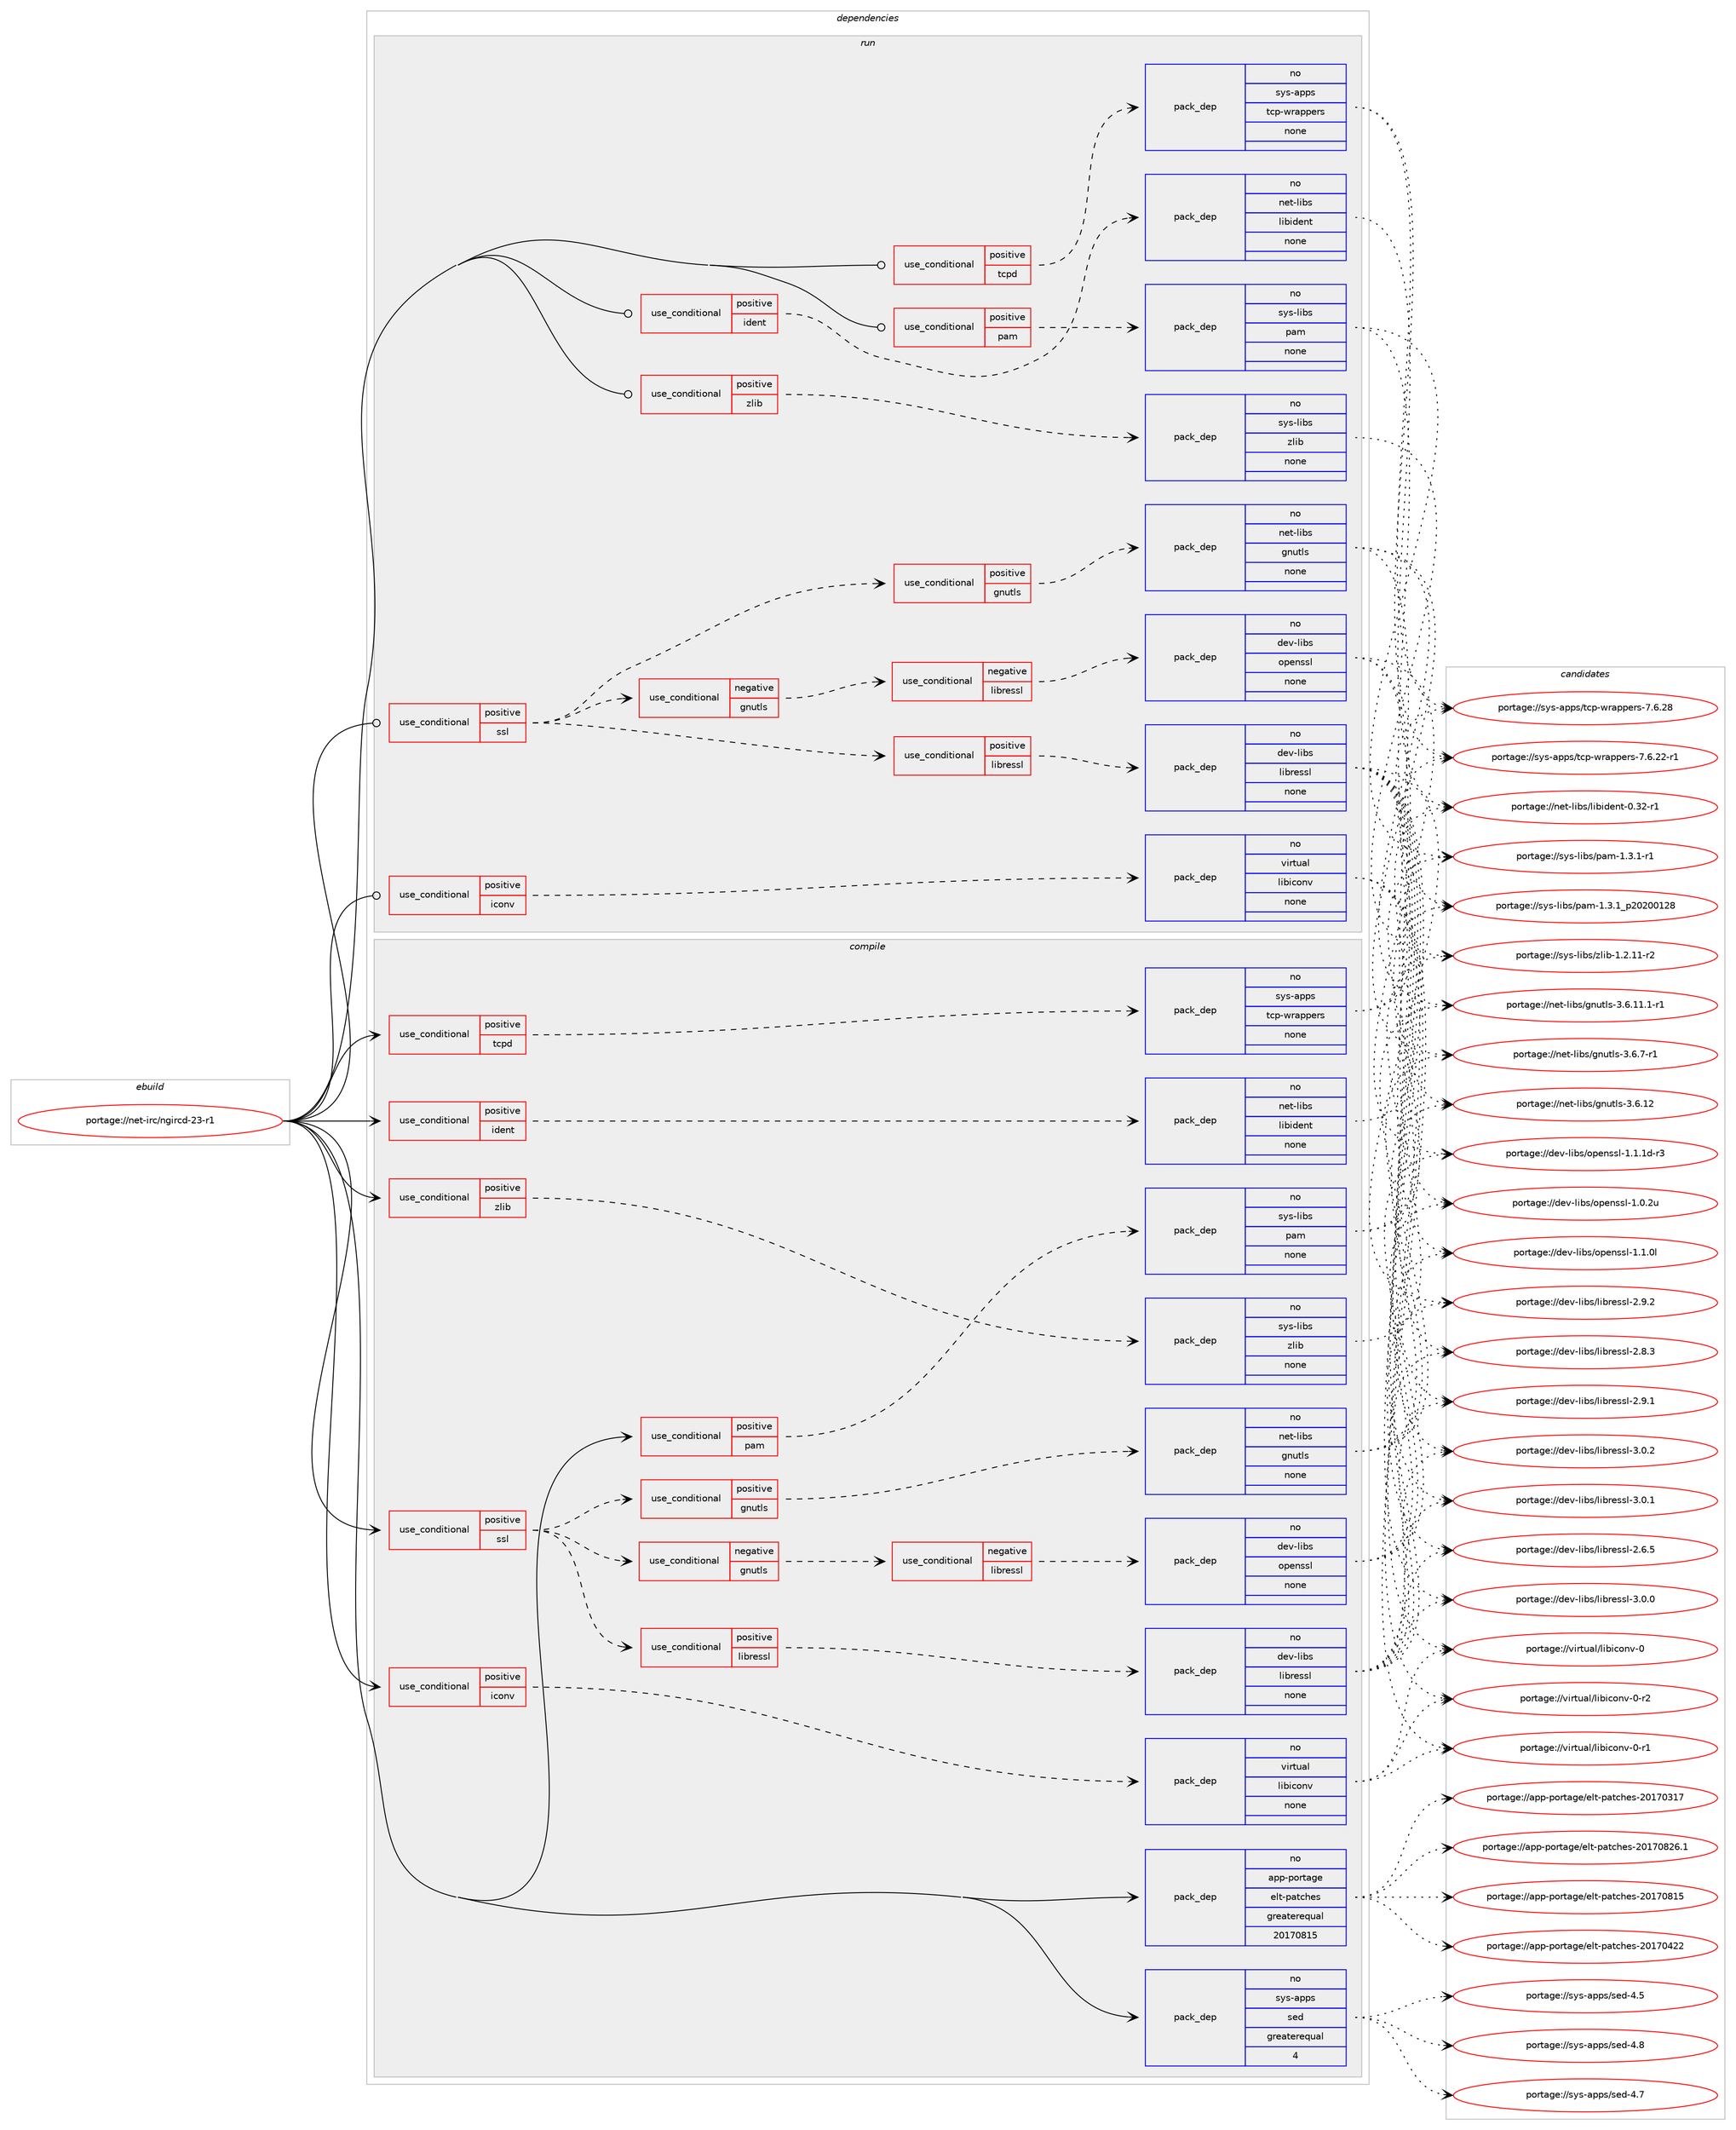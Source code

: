 digraph prolog {

# *************
# Graph options
# *************

newrank=true;
concentrate=true;
compound=true;
graph [rankdir=LR,fontname=Helvetica,fontsize=10,ranksep=1.5];#, ranksep=2.5, nodesep=0.2];
edge  [arrowhead=vee];
node  [fontname=Helvetica,fontsize=10];

# **********
# The ebuild
# **********

subgraph cluster_leftcol {
color=gray;
rank=same;
label=<<i>ebuild</i>>;
id [label="portage://net-irc/ngircd-23-r1", color=red, width=4, href="../net-irc/ngircd-23-r1.svg"];
}

# ****************
# The dependencies
# ****************

subgraph cluster_midcol {
color=gray;
label=<<i>dependencies</i>>;
subgraph cluster_compile {
fillcolor="#eeeeee";
style=filled;
label=<<i>compile</i>>;
subgraph cond29614 {
dependency137067 [label=<<TABLE BORDER="0" CELLBORDER="1" CELLSPACING="0" CELLPADDING="4"><TR><TD ROWSPAN="3" CELLPADDING="10">use_conditional</TD></TR><TR><TD>positive</TD></TR><TR><TD>iconv</TD></TR></TABLE>>, shape=none, color=red];
subgraph pack105158 {
dependency137068 [label=<<TABLE BORDER="0" CELLBORDER="1" CELLSPACING="0" CELLPADDING="4" WIDTH="220"><TR><TD ROWSPAN="6" CELLPADDING="30">pack_dep</TD></TR><TR><TD WIDTH="110">no</TD></TR><TR><TD>virtual</TD></TR><TR><TD>libiconv</TD></TR><TR><TD>none</TD></TR><TR><TD></TD></TR></TABLE>>, shape=none, color=blue];
}
dependency137067:e -> dependency137068:w [weight=20,style="dashed",arrowhead="vee"];
}
id:e -> dependency137067:w [weight=20,style="solid",arrowhead="vee"];
subgraph cond29615 {
dependency137069 [label=<<TABLE BORDER="0" CELLBORDER="1" CELLSPACING="0" CELLPADDING="4"><TR><TD ROWSPAN="3" CELLPADDING="10">use_conditional</TD></TR><TR><TD>positive</TD></TR><TR><TD>ident</TD></TR></TABLE>>, shape=none, color=red];
subgraph pack105159 {
dependency137070 [label=<<TABLE BORDER="0" CELLBORDER="1" CELLSPACING="0" CELLPADDING="4" WIDTH="220"><TR><TD ROWSPAN="6" CELLPADDING="30">pack_dep</TD></TR><TR><TD WIDTH="110">no</TD></TR><TR><TD>net-libs</TD></TR><TR><TD>libident</TD></TR><TR><TD>none</TD></TR><TR><TD></TD></TR></TABLE>>, shape=none, color=blue];
}
dependency137069:e -> dependency137070:w [weight=20,style="dashed",arrowhead="vee"];
}
id:e -> dependency137069:w [weight=20,style="solid",arrowhead="vee"];
subgraph cond29616 {
dependency137071 [label=<<TABLE BORDER="0" CELLBORDER="1" CELLSPACING="0" CELLPADDING="4"><TR><TD ROWSPAN="3" CELLPADDING="10">use_conditional</TD></TR><TR><TD>positive</TD></TR><TR><TD>pam</TD></TR></TABLE>>, shape=none, color=red];
subgraph pack105160 {
dependency137072 [label=<<TABLE BORDER="0" CELLBORDER="1" CELLSPACING="0" CELLPADDING="4" WIDTH="220"><TR><TD ROWSPAN="6" CELLPADDING="30">pack_dep</TD></TR><TR><TD WIDTH="110">no</TD></TR><TR><TD>sys-libs</TD></TR><TR><TD>pam</TD></TR><TR><TD>none</TD></TR><TR><TD></TD></TR></TABLE>>, shape=none, color=blue];
}
dependency137071:e -> dependency137072:w [weight=20,style="dashed",arrowhead="vee"];
}
id:e -> dependency137071:w [weight=20,style="solid",arrowhead="vee"];
subgraph cond29617 {
dependency137073 [label=<<TABLE BORDER="0" CELLBORDER="1" CELLSPACING="0" CELLPADDING="4"><TR><TD ROWSPAN="3" CELLPADDING="10">use_conditional</TD></TR><TR><TD>positive</TD></TR><TR><TD>ssl</TD></TR></TABLE>>, shape=none, color=red];
subgraph cond29618 {
dependency137074 [label=<<TABLE BORDER="0" CELLBORDER="1" CELLSPACING="0" CELLPADDING="4"><TR><TD ROWSPAN="3" CELLPADDING="10">use_conditional</TD></TR><TR><TD>negative</TD></TR><TR><TD>gnutls</TD></TR></TABLE>>, shape=none, color=red];
subgraph cond29619 {
dependency137075 [label=<<TABLE BORDER="0" CELLBORDER="1" CELLSPACING="0" CELLPADDING="4"><TR><TD ROWSPAN="3" CELLPADDING="10">use_conditional</TD></TR><TR><TD>negative</TD></TR><TR><TD>libressl</TD></TR></TABLE>>, shape=none, color=red];
subgraph pack105161 {
dependency137076 [label=<<TABLE BORDER="0" CELLBORDER="1" CELLSPACING="0" CELLPADDING="4" WIDTH="220"><TR><TD ROWSPAN="6" CELLPADDING="30">pack_dep</TD></TR><TR><TD WIDTH="110">no</TD></TR><TR><TD>dev-libs</TD></TR><TR><TD>openssl</TD></TR><TR><TD>none</TD></TR><TR><TD></TD></TR></TABLE>>, shape=none, color=blue];
}
dependency137075:e -> dependency137076:w [weight=20,style="dashed",arrowhead="vee"];
}
dependency137074:e -> dependency137075:w [weight=20,style="dashed",arrowhead="vee"];
}
dependency137073:e -> dependency137074:w [weight=20,style="dashed",arrowhead="vee"];
subgraph cond29620 {
dependency137077 [label=<<TABLE BORDER="0" CELLBORDER="1" CELLSPACING="0" CELLPADDING="4"><TR><TD ROWSPAN="3" CELLPADDING="10">use_conditional</TD></TR><TR><TD>positive</TD></TR><TR><TD>gnutls</TD></TR></TABLE>>, shape=none, color=red];
subgraph pack105162 {
dependency137078 [label=<<TABLE BORDER="0" CELLBORDER="1" CELLSPACING="0" CELLPADDING="4" WIDTH="220"><TR><TD ROWSPAN="6" CELLPADDING="30">pack_dep</TD></TR><TR><TD WIDTH="110">no</TD></TR><TR><TD>net-libs</TD></TR><TR><TD>gnutls</TD></TR><TR><TD>none</TD></TR><TR><TD></TD></TR></TABLE>>, shape=none, color=blue];
}
dependency137077:e -> dependency137078:w [weight=20,style="dashed",arrowhead="vee"];
}
dependency137073:e -> dependency137077:w [weight=20,style="dashed",arrowhead="vee"];
subgraph cond29621 {
dependency137079 [label=<<TABLE BORDER="0" CELLBORDER="1" CELLSPACING="0" CELLPADDING="4"><TR><TD ROWSPAN="3" CELLPADDING="10">use_conditional</TD></TR><TR><TD>positive</TD></TR><TR><TD>libressl</TD></TR></TABLE>>, shape=none, color=red];
subgraph pack105163 {
dependency137080 [label=<<TABLE BORDER="0" CELLBORDER="1" CELLSPACING="0" CELLPADDING="4" WIDTH="220"><TR><TD ROWSPAN="6" CELLPADDING="30">pack_dep</TD></TR><TR><TD WIDTH="110">no</TD></TR><TR><TD>dev-libs</TD></TR><TR><TD>libressl</TD></TR><TR><TD>none</TD></TR><TR><TD></TD></TR></TABLE>>, shape=none, color=blue];
}
dependency137079:e -> dependency137080:w [weight=20,style="dashed",arrowhead="vee"];
}
dependency137073:e -> dependency137079:w [weight=20,style="dashed",arrowhead="vee"];
}
id:e -> dependency137073:w [weight=20,style="solid",arrowhead="vee"];
subgraph cond29622 {
dependency137081 [label=<<TABLE BORDER="0" CELLBORDER="1" CELLSPACING="0" CELLPADDING="4"><TR><TD ROWSPAN="3" CELLPADDING="10">use_conditional</TD></TR><TR><TD>positive</TD></TR><TR><TD>tcpd</TD></TR></TABLE>>, shape=none, color=red];
subgraph pack105164 {
dependency137082 [label=<<TABLE BORDER="0" CELLBORDER="1" CELLSPACING="0" CELLPADDING="4" WIDTH="220"><TR><TD ROWSPAN="6" CELLPADDING="30">pack_dep</TD></TR><TR><TD WIDTH="110">no</TD></TR><TR><TD>sys-apps</TD></TR><TR><TD>tcp-wrappers</TD></TR><TR><TD>none</TD></TR><TR><TD></TD></TR></TABLE>>, shape=none, color=blue];
}
dependency137081:e -> dependency137082:w [weight=20,style="dashed",arrowhead="vee"];
}
id:e -> dependency137081:w [weight=20,style="solid",arrowhead="vee"];
subgraph cond29623 {
dependency137083 [label=<<TABLE BORDER="0" CELLBORDER="1" CELLSPACING="0" CELLPADDING="4"><TR><TD ROWSPAN="3" CELLPADDING="10">use_conditional</TD></TR><TR><TD>positive</TD></TR><TR><TD>zlib</TD></TR></TABLE>>, shape=none, color=red];
subgraph pack105165 {
dependency137084 [label=<<TABLE BORDER="0" CELLBORDER="1" CELLSPACING="0" CELLPADDING="4" WIDTH="220"><TR><TD ROWSPAN="6" CELLPADDING="30">pack_dep</TD></TR><TR><TD WIDTH="110">no</TD></TR><TR><TD>sys-libs</TD></TR><TR><TD>zlib</TD></TR><TR><TD>none</TD></TR><TR><TD></TD></TR></TABLE>>, shape=none, color=blue];
}
dependency137083:e -> dependency137084:w [weight=20,style="dashed",arrowhead="vee"];
}
id:e -> dependency137083:w [weight=20,style="solid",arrowhead="vee"];
subgraph pack105166 {
dependency137085 [label=<<TABLE BORDER="0" CELLBORDER="1" CELLSPACING="0" CELLPADDING="4" WIDTH="220"><TR><TD ROWSPAN="6" CELLPADDING="30">pack_dep</TD></TR><TR><TD WIDTH="110">no</TD></TR><TR><TD>app-portage</TD></TR><TR><TD>elt-patches</TD></TR><TR><TD>greaterequal</TD></TR><TR><TD>20170815</TD></TR></TABLE>>, shape=none, color=blue];
}
id:e -> dependency137085:w [weight=20,style="solid",arrowhead="vee"];
subgraph pack105167 {
dependency137086 [label=<<TABLE BORDER="0" CELLBORDER="1" CELLSPACING="0" CELLPADDING="4" WIDTH="220"><TR><TD ROWSPAN="6" CELLPADDING="30">pack_dep</TD></TR><TR><TD WIDTH="110">no</TD></TR><TR><TD>sys-apps</TD></TR><TR><TD>sed</TD></TR><TR><TD>greaterequal</TD></TR><TR><TD>4</TD></TR></TABLE>>, shape=none, color=blue];
}
id:e -> dependency137086:w [weight=20,style="solid",arrowhead="vee"];
}
subgraph cluster_compileandrun {
fillcolor="#eeeeee";
style=filled;
label=<<i>compile and run</i>>;
}
subgraph cluster_run {
fillcolor="#eeeeee";
style=filled;
label=<<i>run</i>>;
subgraph cond29624 {
dependency137087 [label=<<TABLE BORDER="0" CELLBORDER="1" CELLSPACING="0" CELLPADDING="4"><TR><TD ROWSPAN="3" CELLPADDING="10">use_conditional</TD></TR><TR><TD>positive</TD></TR><TR><TD>iconv</TD></TR></TABLE>>, shape=none, color=red];
subgraph pack105168 {
dependency137088 [label=<<TABLE BORDER="0" CELLBORDER="1" CELLSPACING="0" CELLPADDING="4" WIDTH="220"><TR><TD ROWSPAN="6" CELLPADDING="30">pack_dep</TD></TR><TR><TD WIDTH="110">no</TD></TR><TR><TD>virtual</TD></TR><TR><TD>libiconv</TD></TR><TR><TD>none</TD></TR><TR><TD></TD></TR></TABLE>>, shape=none, color=blue];
}
dependency137087:e -> dependency137088:w [weight=20,style="dashed",arrowhead="vee"];
}
id:e -> dependency137087:w [weight=20,style="solid",arrowhead="odot"];
subgraph cond29625 {
dependency137089 [label=<<TABLE BORDER="0" CELLBORDER="1" CELLSPACING="0" CELLPADDING="4"><TR><TD ROWSPAN="3" CELLPADDING="10">use_conditional</TD></TR><TR><TD>positive</TD></TR><TR><TD>ident</TD></TR></TABLE>>, shape=none, color=red];
subgraph pack105169 {
dependency137090 [label=<<TABLE BORDER="0" CELLBORDER="1" CELLSPACING="0" CELLPADDING="4" WIDTH="220"><TR><TD ROWSPAN="6" CELLPADDING="30">pack_dep</TD></TR><TR><TD WIDTH="110">no</TD></TR><TR><TD>net-libs</TD></TR><TR><TD>libident</TD></TR><TR><TD>none</TD></TR><TR><TD></TD></TR></TABLE>>, shape=none, color=blue];
}
dependency137089:e -> dependency137090:w [weight=20,style="dashed",arrowhead="vee"];
}
id:e -> dependency137089:w [weight=20,style="solid",arrowhead="odot"];
subgraph cond29626 {
dependency137091 [label=<<TABLE BORDER="0" CELLBORDER="1" CELLSPACING="0" CELLPADDING="4"><TR><TD ROWSPAN="3" CELLPADDING="10">use_conditional</TD></TR><TR><TD>positive</TD></TR><TR><TD>pam</TD></TR></TABLE>>, shape=none, color=red];
subgraph pack105170 {
dependency137092 [label=<<TABLE BORDER="0" CELLBORDER="1" CELLSPACING="0" CELLPADDING="4" WIDTH="220"><TR><TD ROWSPAN="6" CELLPADDING="30">pack_dep</TD></TR><TR><TD WIDTH="110">no</TD></TR><TR><TD>sys-libs</TD></TR><TR><TD>pam</TD></TR><TR><TD>none</TD></TR><TR><TD></TD></TR></TABLE>>, shape=none, color=blue];
}
dependency137091:e -> dependency137092:w [weight=20,style="dashed",arrowhead="vee"];
}
id:e -> dependency137091:w [weight=20,style="solid",arrowhead="odot"];
subgraph cond29627 {
dependency137093 [label=<<TABLE BORDER="0" CELLBORDER="1" CELLSPACING="0" CELLPADDING="4"><TR><TD ROWSPAN="3" CELLPADDING="10">use_conditional</TD></TR><TR><TD>positive</TD></TR><TR><TD>ssl</TD></TR></TABLE>>, shape=none, color=red];
subgraph cond29628 {
dependency137094 [label=<<TABLE BORDER="0" CELLBORDER="1" CELLSPACING="0" CELLPADDING="4"><TR><TD ROWSPAN="3" CELLPADDING="10">use_conditional</TD></TR><TR><TD>negative</TD></TR><TR><TD>gnutls</TD></TR></TABLE>>, shape=none, color=red];
subgraph cond29629 {
dependency137095 [label=<<TABLE BORDER="0" CELLBORDER="1" CELLSPACING="0" CELLPADDING="4"><TR><TD ROWSPAN="3" CELLPADDING="10">use_conditional</TD></TR><TR><TD>negative</TD></TR><TR><TD>libressl</TD></TR></TABLE>>, shape=none, color=red];
subgraph pack105171 {
dependency137096 [label=<<TABLE BORDER="0" CELLBORDER="1" CELLSPACING="0" CELLPADDING="4" WIDTH="220"><TR><TD ROWSPAN="6" CELLPADDING="30">pack_dep</TD></TR><TR><TD WIDTH="110">no</TD></TR><TR><TD>dev-libs</TD></TR><TR><TD>openssl</TD></TR><TR><TD>none</TD></TR><TR><TD></TD></TR></TABLE>>, shape=none, color=blue];
}
dependency137095:e -> dependency137096:w [weight=20,style="dashed",arrowhead="vee"];
}
dependency137094:e -> dependency137095:w [weight=20,style="dashed",arrowhead="vee"];
}
dependency137093:e -> dependency137094:w [weight=20,style="dashed",arrowhead="vee"];
subgraph cond29630 {
dependency137097 [label=<<TABLE BORDER="0" CELLBORDER="1" CELLSPACING="0" CELLPADDING="4"><TR><TD ROWSPAN="3" CELLPADDING="10">use_conditional</TD></TR><TR><TD>positive</TD></TR><TR><TD>gnutls</TD></TR></TABLE>>, shape=none, color=red];
subgraph pack105172 {
dependency137098 [label=<<TABLE BORDER="0" CELLBORDER="1" CELLSPACING="0" CELLPADDING="4" WIDTH="220"><TR><TD ROWSPAN="6" CELLPADDING="30">pack_dep</TD></TR><TR><TD WIDTH="110">no</TD></TR><TR><TD>net-libs</TD></TR><TR><TD>gnutls</TD></TR><TR><TD>none</TD></TR><TR><TD></TD></TR></TABLE>>, shape=none, color=blue];
}
dependency137097:e -> dependency137098:w [weight=20,style="dashed",arrowhead="vee"];
}
dependency137093:e -> dependency137097:w [weight=20,style="dashed",arrowhead="vee"];
subgraph cond29631 {
dependency137099 [label=<<TABLE BORDER="0" CELLBORDER="1" CELLSPACING="0" CELLPADDING="4"><TR><TD ROWSPAN="3" CELLPADDING="10">use_conditional</TD></TR><TR><TD>positive</TD></TR><TR><TD>libressl</TD></TR></TABLE>>, shape=none, color=red];
subgraph pack105173 {
dependency137100 [label=<<TABLE BORDER="0" CELLBORDER="1" CELLSPACING="0" CELLPADDING="4" WIDTH="220"><TR><TD ROWSPAN="6" CELLPADDING="30">pack_dep</TD></TR><TR><TD WIDTH="110">no</TD></TR><TR><TD>dev-libs</TD></TR><TR><TD>libressl</TD></TR><TR><TD>none</TD></TR><TR><TD></TD></TR></TABLE>>, shape=none, color=blue];
}
dependency137099:e -> dependency137100:w [weight=20,style="dashed",arrowhead="vee"];
}
dependency137093:e -> dependency137099:w [weight=20,style="dashed",arrowhead="vee"];
}
id:e -> dependency137093:w [weight=20,style="solid",arrowhead="odot"];
subgraph cond29632 {
dependency137101 [label=<<TABLE BORDER="0" CELLBORDER="1" CELLSPACING="0" CELLPADDING="4"><TR><TD ROWSPAN="3" CELLPADDING="10">use_conditional</TD></TR><TR><TD>positive</TD></TR><TR><TD>tcpd</TD></TR></TABLE>>, shape=none, color=red];
subgraph pack105174 {
dependency137102 [label=<<TABLE BORDER="0" CELLBORDER="1" CELLSPACING="0" CELLPADDING="4" WIDTH="220"><TR><TD ROWSPAN="6" CELLPADDING="30">pack_dep</TD></TR><TR><TD WIDTH="110">no</TD></TR><TR><TD>sys-apps</TD></TR><TR><TD>tcp-wrappers</TD></TR><TR><TD>none</TD></TR><TR><TD></TD></TR></TABLE>>, shape=none, color=blue];
}
dependency137101:e -> dependency137102:w [weight=20,style="dashed",arrowhead="vee"];
}
id:e -> dependency137101:w [weight=20,style="solid",arrowhead="odot"];
subgraph cond29633 {
dependency137103 [label=<<TABLE BORDER="0" CELLBORDER="1" CELLSPACING="0" CELLPADDING="4"><TR><TD ROWSPAN="3" CELLPADDING="10">use_conditional</TD></TR><TR><TD>positive</TD></TR><TR><TD>zlib</TD></TR></TABLE>>, shape=none, color=red];
subgraph pack105175 {
dependency137104 [label=<<TABLE BORDER="0" CELLBORDER="1" CELLSPACING="0" CELLPADDING="4" WIDTH="220"><TR><TD ROWSPAN="6" CELLPADDING="30">pack_dep</TD></TR><TR><TD WIDTH="110">no</TD></TR><TR><TD>sys-libs</TD></TR><TR><TD>zlib</TD></TR><TR><TD>none</TD></TR><TR><TD></TD></TR></TABLE>>, shape=none, color=blue];
}
dependency137103:e -> dependency137104:w [weight=20,style="dashed",arrowhead="vee"];
}
id:e -> dependency137103:w [weight=20,style="solid",arrowhead="odot"];
}
}

# **************
# The candidates
# **************

subgraph cluster_choices {
rank=same;
color=gray;
label=<<i>candidates</i>>;

subgraph choice105158 {
color=black;
nodesep=1;
choice1181051141161179710847108105981059911111011845484511450 [label="portage://virtual/libiconv-0-r2", color=red, width=4,href="../virtual/libiconv-0-r2.svg"];
choice1181051141161179710847108105981059911111011845484511449 [label="portage://virtual/libiconv-0-r1", color=red, width=4,href="../virtual/libiconv-0-r1.svg"];
choice118105114116117971084710810598105991111101184548 [label="portage://virtual/libiconv-0", color=red, width=4,href="../virtual/libiconv-0.svg"];
dependency137068:e -> choice1181051141161179710847108105981059911111011845484511450:w [style=dotted,weight="100"];
dependency137068:e -> choice1181051141161179710847108105981059911111011845484511449:w [style=dotted,weight="100"];
dependency137068:e -> choice118105114116117971084710810598105991111101184548:w [style=dotted,weight="100"];
}
subgraph choice105159 {
color=black;
nodesep=1;
choice1101011164510810598115471081059810510010111011645484651504511449 [label="portage://net-libs/libident-0.32-r1", color=red, width=4,href="../net-libs/libident-0.32-r1.svg"];
dependency137070:e -> choice1101011164510810598115471081059810510010111011645484651504511449:w [style=dotted,weight="100"];
}
subgraph choice105160 {
color=black;
nodesep=1;
choice11512111545108105981154711297109454946514649951125048504848495056 [label="portage://sys-libs/pam-1.3.1_p20200128", color=red, width=4,href="../sys-libs/pam-1.3.1_p20200128.svg"];
choice115121115451081059811547112971094549465146494511449 [label="portage://sys-libs/pam-1.3.1-r1", color=red, width=4,href="../sys-libs/pam-1.3.1-r1.svg"];
dependency137072:e -> choice11512111545108105981154711297109454946514649951125048504848495056:w [style=dotted,weight="100"];
dependency137072:e -> choice115121115451081059811547112971094549465146494511449:w [style=dotted,weight="100"];
}
subgraph choice105161 {
color=black;
nodesep=1;
choice1001011184510810598115471111121011101151151084549464946491004511451 [label="portage://dev-libs/openssl-1.1.1d-r3", color=red, width=4,href="../dev-libs/openssl-1.1.1d-r3.svg"];
choice100101118451081059811547111112101110115115108454946494648108 [label="portage://dev-libs/openssl-1.1.0l", color=red, width=4,href="../dev-libs/openssl-1.1.0l.svg"];
choice100101118451081059811547111112101110115115108454946484650117 [label="portage://dev-libs/openssl-1.0.2u", color=red, width=4,href="../dev-libs/openssl-1.0.2u.svg"];
dependency137076:e -> choice1001011184510810598115471111121011101151151084549464946491004511451:w [style=dotted,weight="100"];
dependency137076:e -> choice100101118451081059811547111112101110115115108454946494648108:w [style=dotted,weight="100"];
dependency137076:e -> choice100101118451081059811547111112101110115115108454946484650117:w [style=dotted,weight="100"];
}
subgraph choice105162 {
color=black;
nodesep=1;
choice1101011164510810598115471031101171161081154551465446554511449 [label="portage://net-libs/gnutls-3.6.7-r1", color=red, width=4,href="../net-libs/gnutls-3.6.7-r1.svg"];
choice11010111645108105981154710311011711610811545514654464950 [label="portage://net-libs/gnutls-3.6.12", color=red, width=4,href="../net-libs/gnutls-3.6.12.svg"];
choice1101011164510810598115471031101171161081154551465446494946494511449 [label="portage://net-libs/gnutls-3.6.11.1-r1", color=red, width=4,href="../net-libs/gnutls-3.6.11.1-r1.svg"];
dependency137078:e -> choice1101011164510810598115471031101171161081154551465446554511449:w [style=dotted,weight="100"];
dependency137078:e -> choice11010111645108105981154710311011711610811545514654464950:w [style=dotted,weight="100"];
dependency137078:e -> choice1101011164510810598115471031101171161081154551465446494946494511449:w [style=dotted,weight="100"];
}
subgraph choice105163 {
color=black;
nodesep=1;
choice10010111845108105981154710810598114101115115108455146484650 [label="portage://dev-libs/libressl-3.0.2", color=red, width=4,href="../dev-libs/libressl-3.0.2.svg"];
choice10010111845108105981154710810598114101115115108455146484649 [label="portage://dev-libs/libressl-3.0.1", color=red, width=4,href="../dev-libs/libressl-3.0.1.svg"];
choice10010111845108105981154710810598114101115115108455146484648 [label="portage://dev-libs/libressl-3.0.0", color=red, width=4,href="../dev-libs/libressl-3.0.0.svg"];
choice10010111845108105981154710810598114101115115108455046574650 [label="portage://dev-libs/libressl-2.9.2", color=red, width=4,href="../dev-libs/libressl-2.9.2.svg"];
choice10010111845108105981154710810598114101115115108455046574649 [label="portage://dev-libs/libressl-2.9.1", color=red, width=4,href="../dev-libs/libressl-2.9.1.svg"];
choice10010111845108105981154710810598114101115115108455046564651 [label="portage://dev-libs/libressl-2.8.3", color=red, width=4,href="../dev-libs/libressl-2.8.3.svg"];
choice10010111845108105981154710810598114101115115108455046544653 [label="portage://dev-libs/libressl-2.6.5", color=red, width=4,href="../dev-libs/libressl-2.6.5.svg"];
dependency137080:e -> choice10010111845108105981154710810598114101115115108455146484650:w [style=dotted,weight="100"];
dependency137080:e -> choice10010111845108105981154710810598114101115115108455146484649:w [style=dotted,weight="100"];
dependency137080:e -> choice10010111845108105981154710810598114101115115108455146484648:w [style=dotted,weight="100"];
dependency137080:e -> choice10010111845108105981154710810598114101115115108455046574650:w [style=dotted,weight="100"];
dependency137080:e -> choice10010111845108105981154710810598114101115115108455046574649:w [style=dotted,weight="100"];
dependency137080:e -> choice10010111845108105981154710810598114101115115108455046564651:w [style=dotted,weight="100"];
dependency137080:e -> choice10010111845108105981154710810598114101115115108455046544653:w [style=dotted,weight="100"];
}
subgraph choice105164 {
color=black;
nodesep=1;
choice11512111545971121121154711699112451191149711211210111411545554654465056 [label="portage://sys-apps/tcp-wrappers-7.6.28", color=red, width=4,href="../sys-apps/tcp-wrappers-7.6.28.svg"];
choice115121115459711211211547116991124511911497112112101114115455546544650504511449 [label="portage://sys-apps/tcp-wrappers-7.6.22-r1", color=red, width=4,href="../sys-apps/tcp-wrappers-7.6.22-r1.svg"];
dependency137082:e -> choice11512111545971121121154711699112451191149711211210111411545554654465056:w [style=dotted,weight="100"];
dependency137082:e -> choice115121115459711211211547116991124511911497112112101114115455546544650504511449:w [style=dotted,weight="100"];
}
subgraph choice105165 {
color=black;
nodesep=1;
choice11512111545108105981154712210810598454946504649494511450 [label="portage://sys-libs/zlib-1.2.11-r2", color=red, width=4,href="../sys-libs/zlib-1.2.11-r2.svg"];
dependency137084:e -> choice11512111545108105981154712210810598454946504649494511450:w [style=dotted,weight="100"];
}
subgraph choice105166 {
color=black;
nodesep=1;
choice971121124511211111411697103101471011081164511297116991041011154550484955485650544649 [label="portage://app-portage/elt-patches-20170826.1", color=red, width=4,href="../app-portage/elt-patches-20170826.1.svg"];
choice97112112451121111141169710310147101108116451129711699104101115455048495548564953 [label="portage://app-portage/elt-patches-20170815", color=red, width=4,href="../app-portage/elt-patches-20170815.svg"];
choice97112112451121111141169710310147101108116451129711699104101115455048495548525050 [label="portage://app-portage/elt-patches-20170422", color=red, width=4,href="../app-portage/elt-patches-20170422.svg"];
choice97112112451121111141169710310147101108116451129711699104101115455048495548514955 [label="portage://app-portage/elt-patches-20170317", color=red, width=4,href="../app-portage/elt-patches-20170317.svg"];
dependency137085:e -> choice971121124511211111411697103101471011081164511297116991041011154550484955485650544649:w [style=dotted,weight="100"];
dependency137085:e -> choice97112112451121111141169710310147101108116451129711699104101115455048495548564953:w [style=dotted,weight="100"];
dependency137085:e -> choice97112112451121111141169710310147101108116451129711699104101115455048495548525050:w [style=dotted,weight="100"];
dependency137085:e -> choice97112112451121111141169710310147101108116451129711699104101115455048495548514955:w [style=dotted,weight="100"];
}
subgraph choice105167 {
color=black;
nodesep=1;
choice11512111545971121121154711510110045524656 [label="portage://sys-apps/sed-4.8", color=red, width=4,href="../sys-apps/sed-4.8.svg"];
choice11512111545971121121154711510110045524655 [label="portage://sys-apps/sed-4.7", color=red, width=4,href="../sys-apps/sed-4.7.svg"];
choice11512111545971121121154711510110045524653 [label="portage://sys-apps/sed-4.5", color=red, width=4,href="../sys-apps/sed-4.5.svg"];
dependency137086:e -> choice11512111545971121121154711510110045524656:w [style=dotted,weight="100"];
dependency137086:e -> choice11512111545971121121154711510110045524655:w [style=dotted,weight="100"];
dependency137086:e -> choice11512111545971121121154711510110045524653:w [style=dotted,weight="100"];
}
subgraph choice105168 {
color=black;
nodesep=1;
choice1181051141161179710847108105981059911111011845484511450 [label="portage://virtual/libiconv-0-r2", color=red, width=4,href="../virtual/libiconv-0-r2.svg"];
choice1181051141161179710847108105981059911111011845484511449 [label="portage://virtual/libiconv-0-r1", color=red, width=4,href="../virtual/libiconv-0-r1.svg"];
choice118105114116117971084710810598105991111101184548 [label="portage://virtual/libiconv-0", color=red, width=4,href="../virtual/libiconv-0.svg"];
dependency137088:e -> choice1181051141161179710847108105981059911111011845484511450:w [style=dotted,weight="100"];
dependency137088:e -> choice1181051141161179710847108105981059911111011845484511449:w [style=dotted,weight="100"];
dependency137088:e -> choice118105114116117971084710810598105991111101184548:w [style=dotted,weight="100"];
}
subgraph choice105169 {
color=black;
nodesep=1;
choice1101011164510810598115471081059810510010111011645484651504511449 [label="portage://net-libs/libident-0.32-r1", color=red, width=4,href="../net-libs/libident-0.32-r1.svg"];
dependency137090:e -> choice1101011164510810598115471081059810510010111011645484651504511449:w [style=dotted,weight="100"];
}
subgraph choice105170 {
color=black;
nodesep=1;
choice11512111545108105981154711297109454946514649951125048504848495056 [label="portage://sys-libs/pam-1.3.1_p20200128", color=red, width=4,href="../sys-libs/pam-1.3.1_p20200128.svg"];
choice115121115451081059811547112971094549465146494511449 [label="portage://sys-libs/pam-1.3.1-r1", color=red, width=4,href="../sys-libs/pam-1.3.1-r1.svg"];
dependency137092:e -> choice11512111545108105981154711297109454946514649951125048504848495056:w [style=dotted,weight="100"];
dependency137092:e -> choice115121115451081059811547112971094549465146494511449:w [style=dotted,weight="100"];
}
subgraph choice105171 {
color=black;
nodesep=1;
choice1001011184510810598115471111121011101151151084549464946491004511451 [label="portage://dev-libs/openssl-1.1.1d-r3", color=red, width=4,href="../dev-libs/openssl-1.1.1d-r3.svg"];
choice100101118451081059811547111112101110115115108454946494648108 [label="portage://dev-libs/openssl-1.1.0l", color=red, width=4,href="../dev-libs/openssl-1.1.0l.svg"];
choice100101118451081059811547111112101110115115108454946484650117 [label="portage://dev-libs/openssl-1.0.2u", color=red, width=4,href="../dev-libs/openssl-1.0.2u.svg"];
dependency137096:e -> choice1001011184510810598115471111121011101151151084549464946491004511451:w [style=dotted,weight="100"];
dependency137096:e -> choice100101118451081059811547111112101110115115108454946494648108:w [style=dotted,weight="100"];
dependency137096:e -> choice100101118451081059811547111112101110115115108454946484650117:w [style=dotted,weight="100"];
}
subgraph choice105172 {
color=black;
nodesep=1;
choice1101011164510810598115471031101171161081154551465446554511449 [label="portage://net-libs/gnutls-3.6.7-r1", color=red, width=4,href="../net-libs/gnutls-3.6.7-r1.svg"];
choice11010111645108105981154710311011711610811545514654464950 [label="portage://net-libs/gnutls-3.6.12", color=red, width=4,href="../net-libs/gnutls-3.6.12.svg"];
choice1101011164510810598115471031101171161081154551465446494946494511449 [label="portage://net-libs/gnutls-3.6.11.1-r1", color=red, width=4,href="../net-libs/gnutls-3.6.11.1-r1.svg"];
dependency137098:e -> choice1101011164510810598115471031101171161081154551465446554511449:w [style=dotted,weight="100"];
dependency137098:e -> choice11010111645108105981154710311011711610811545514654464950:w [style=dotted,weight="100"];
dependency137098:e -> choice1101011164510810598115471031101171161081154551465446494946494511449:w [style=dotted,weight="100"];
}
subgraph choice105173 {
color=black;
nodesep=1;
choice10010111845108105981154710810598114101115115108455146484650 [label="portage://dev-libs/libressl-3.0.2", color=red, width=4,href="../dev-libs/libressl-3.0.2.svg"];
choice10010111845108105981154710810598114101115115108455146484649 [label="portage://dev-libs/libressl-3.0.1", color=red, width=4,href="../dev-libs/libressl-3.0.1.svg"];
choice10010111845108105981154710810598114101115115108455146484648 [label="portage://dev-libs/libressl-3.0.0", color=red, width=4,href="../dev-libs/libressl-3.0.0.svg"];
choice10010111845108105981154710810598114101115115108455046574650 [label="portage://dev-libs/libressl-2.9.2", color=red, width=4,href="../dev-libs/libressl-2.9.2.svg"];
choice10010111845108105981154710810598114101115115108455046574649 [label="portage://dev-libs/libressl-2.9.1", color=red, width=4,href="../dev-libs/libressl-2.9.1.svg"];
choice10010111845108105981154710810598114101115115108455046564651 [label="portage://dev-libs/libressl-2.8.3", color=red, width=4,href="../dev-libs/libressl-2.8.3.svg"];
choice10010111845108105981154710810598114101115115108455046544653 [label="portage://dev-libs/libressl-2.6.5", color=red, width=4,href="../dev-libs/libressl-2.6.5.svg"];
dependency137100:e -> choice10010111845108105981154710810598114101115115108455146484650:w [style=dotted,weight="100"];
dependency137100:e -> choice10010111845108105981154710810598114101115115108455146484649:w [style=dotted,weight="100"];
dependency137100:e -> choice10010111845108105981154710810598114101115115108455146484648:w [style=dotted,weight="100"];
dependency137100:e -> choice10010111845108105981154710810598114101115115108455046574650:w [style=dotted,weight="100"];
dependency137100:e -> choice10010111845108105981154710810598114101115115108455046574649:w [style=dotted,weight="100"];
dependency137100:e -> choice10010111845108105981154710810598114101115115108455046564651:w [style=dotted,weight="100"];
dependency137100:e -> choice10010111845108105981154710810598114101115115108455046544653:w [style=dotted,weight="100"];
}
subgraph choice105174 {
color=black;
nodesep=1;
choice11512111545971121121154711699112451191149711211210111411545554654465056 [label="portage://sys-apps/tcp-wrappers-7.6.28", color=red, width=4,href="../sys-apps/tcp-wrappers-7.6.28.svg"];
choice115121115459711211211547116991124511911497112112101114115455546544650504511449 [label="portage://sys-apps/tcp-wrappers-7.6.22-r1", color=red, width=4,href="../sys-apps/tcp-wrappers-7.6.22-r1.svg"];
dependency137102:e -> choice11512111545971121121154711699112451191149711211210111411545554654465056:w [style=dotted,weight="100"];
dependency137102:e -> choice115121115459711211211547116991124511911497112112101114115455546544650504511449:w [style=dotted,weight="100"];
}
subgraph choice105175 {
color=black;
nodesep=1;
choice11512111545108105981154712210810598454946504649494511450 [label="portage://sys-libs/zlib-1.2.11-r2", color=red, width=4,href="../sys-libs/zlib-1.2.11-r2.svg"];
dependency137104:e -> choice11512111545108105981154712210810598454946504649494511450:w [style=dotted,weight="100"];
}
}

}
